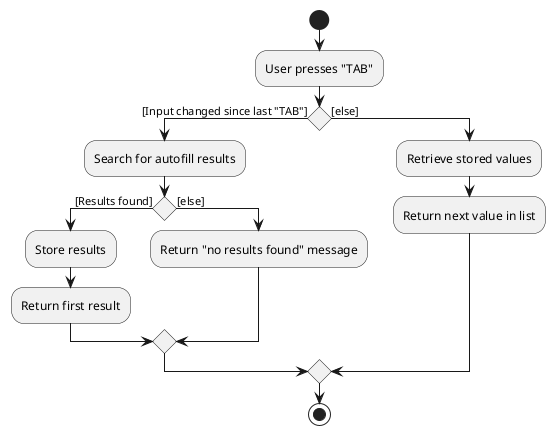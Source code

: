 @startuml
start
:User presses "TAB";
if () then ([Input changed since last "TAB"])
  :Search for autofill results;
  if () then ([Results found])
    :Store results;
    :Return first result;
  else ([else])
    :Return "no results found" message;
  endif
else ([else])
  :Retrieve stored values;
  :Return next value in list;
endif
stop
@enduml

